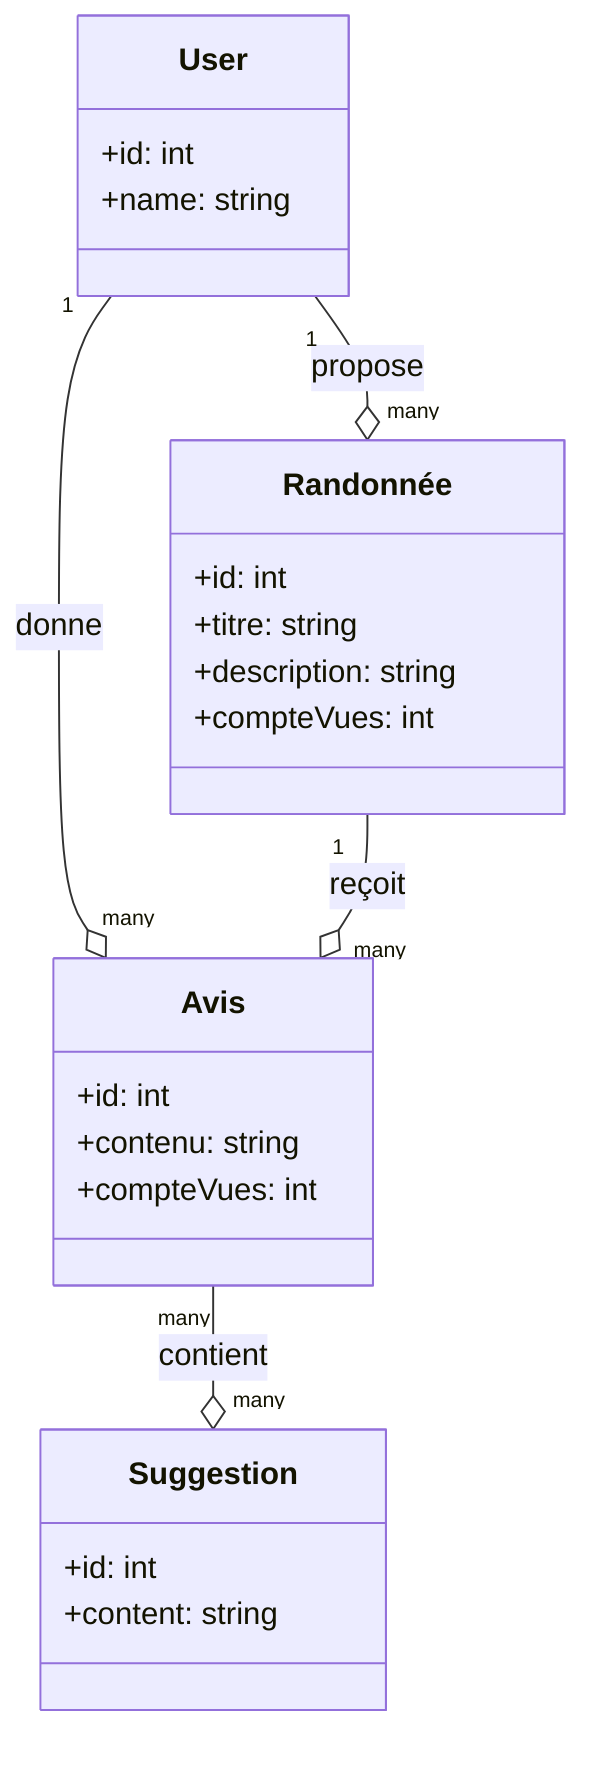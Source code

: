 classDiagram
    class User {
        +id: int
        +name: string
    }

    class Randonnée {
        +id: int
        +titre: string
        +description: string
        +compteVues: int
    }

    class Avis {
        +id: int
        +contenu: string
        +compteVues: int
    }

    class Suggestion {
        +id: int
        +content: string
    }

 

    User "1" --o "many" Randonnée : propose
    User "1" --o "many" Avis : donne
    Randonnée "1" --o "many" Avis : reçoit
    Avis "many" --o "many" Suggestion : contient